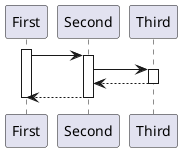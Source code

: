 @startuml
autoactivate on
activate First
First -> Second
Second -> Third
Third --> Second
Second --> First
deactivate First
@enduml